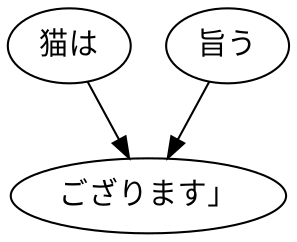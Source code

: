 digraph graph3068 {
	node0 [label="猫は"];
	node1 [label="旨う"];
	node2 [label="ござります」"];
	node0 -> node2;
	node1 -> node2;
}
